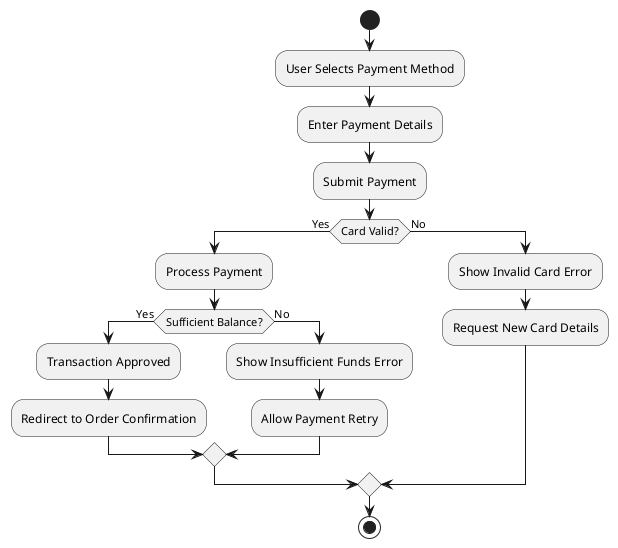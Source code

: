 @startuml
start
:User Selects Payment Method;
:Enter Payment Details;
:Submit Payment;
if (Card Valid?) then (Yes)
    :Process Payment;
    if (Sufficient Balance?) then (Yes)
        :Transaction Approved;
        :Redirect to Order Confirmation;
    else (No)
        :Show Insufficient Funds Error;
        :Allow Payment Retry;
    endif
else (No)
    :Show Invalid Card Error;
    :Request New Card Details;
endif
stop
@enduml

